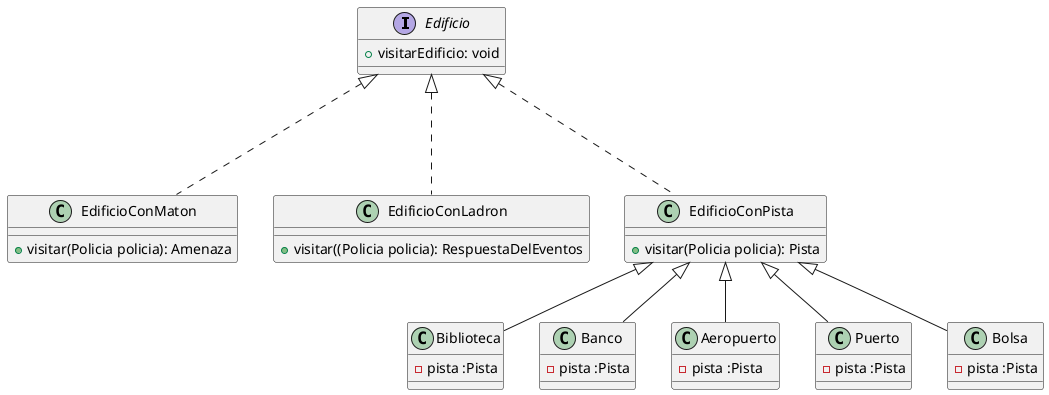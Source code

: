 @startuml

interface Edificio
{
    +visitarEdificio: void
}
class EdificioConMaton
{
    +visitar(Policia policia): Amenaza
}
class EdificioConLadron
{
    +visitar((Policia policia): RespuestaDelEventos
}

class Biblioteca
{
    -pista :Pista
}

class Banco
{
    -pista :Pista
}

class Aeropuerto
{
    -pista :Pista
}
class Puerto
{
    -pista :Pista
}
class Bolsa
{
    -pista :Pista
}

class EdificioConPista
{
    +visitar(Policia policia): Pista
}
EdificioConPista<|-- Bolsa
EdificioConPista<|-- Banco
EdificioConPista<|-- Aeropuerto
EdificioConPista<|-- Puerto
EdificioConPista<|-- Biblioteca

Edificio <|... EdificioConLadron
Edificio <|... EdificioConMaton
Edificio <|... EdificioConPista


@enduml